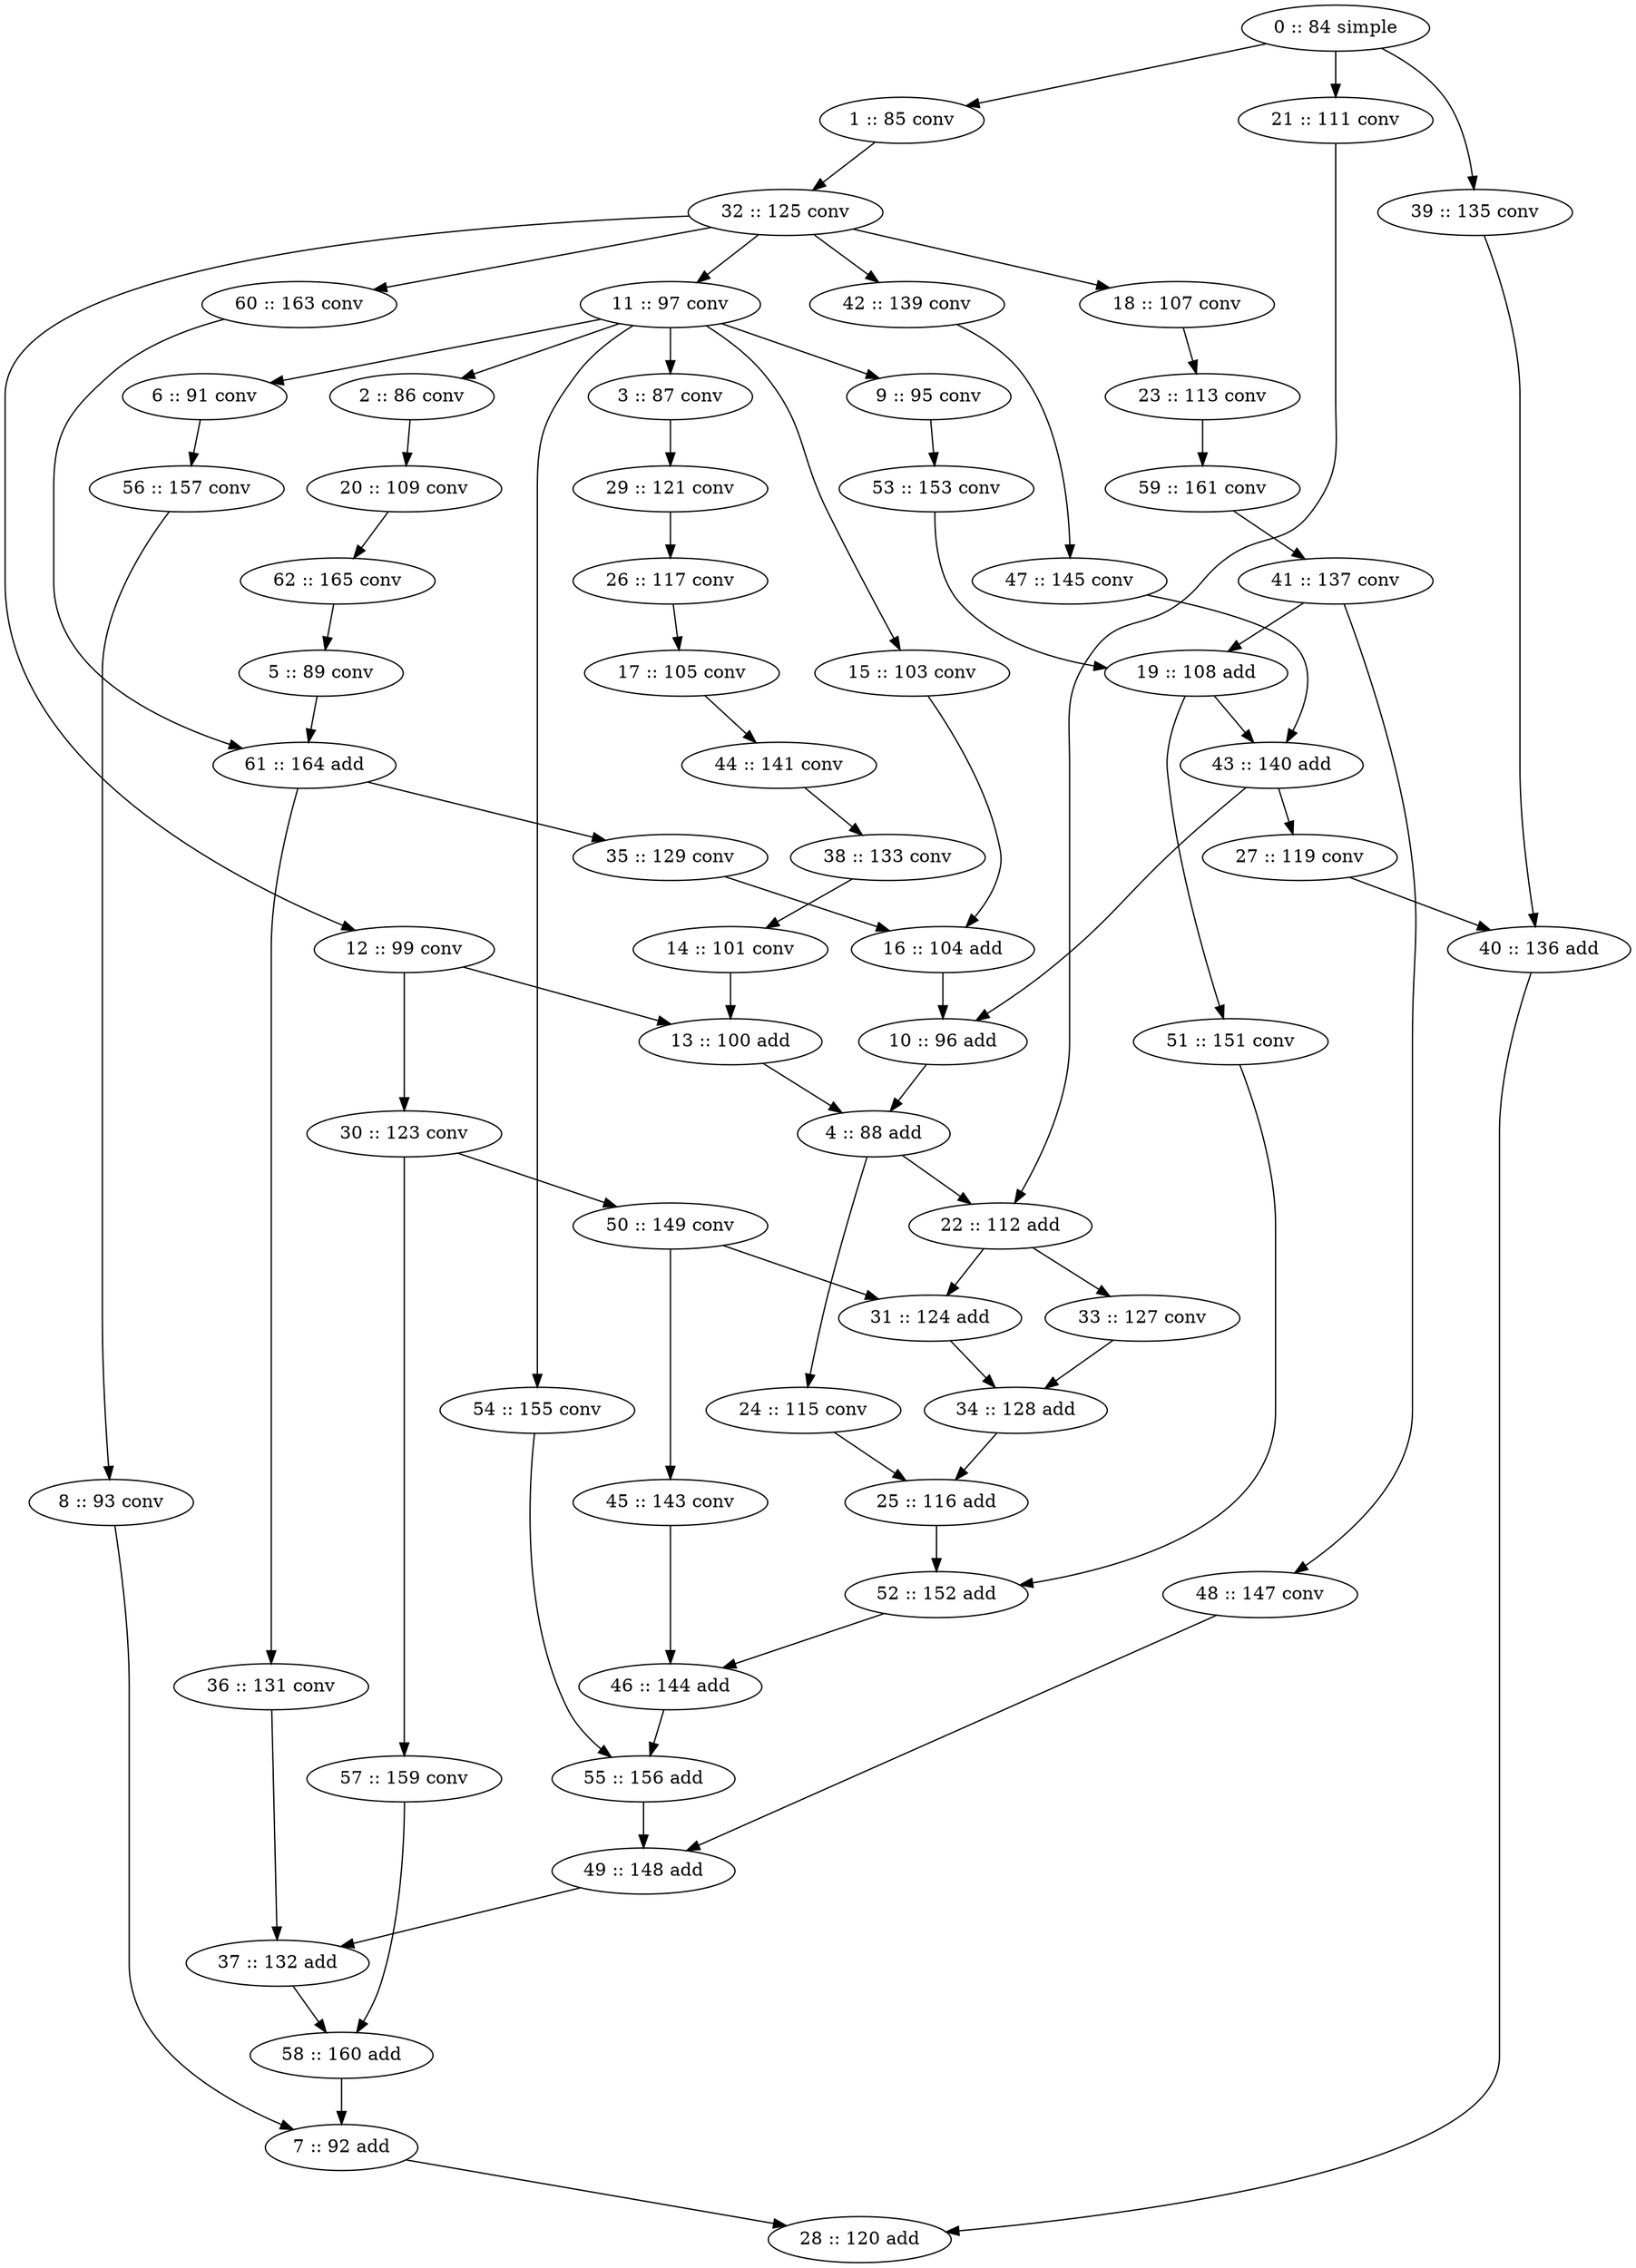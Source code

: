 // ./images/a.gv
digraph "./images/a" {
	0 [label="0 :: 84 simple"]
	1 [label="1 :: 85 conv"]
	2 [label="2 :: 86 conv"]
	3 [label="3 :: 87 conv"]
	4 [label="4 :: 88 add"]
	5 [label="5 :: 89 conv"]
	6 [label="6 :: 91 conv"]
	7 [label="7 :: 92 add"]
	8 [label="8 :: 93 conv"]
	9 [label="9 :: 95 conv"]
	10 [label="10 :: 96 add"]
	11 [label="11 :: 97 conv"]
	12 [label="12 :: 99 conv"]
	13 [label="13 :: 100 add"]
	14 [label="14 :: 101 conv"]
	15 [label="15 :: 103 conv"]
	16 [label="16 :: 104 add"]
	17 [label="17 :: 105 conv"]
	18 [label="18 :: 107 conv"]
	19 [label="19 :: 108 add"]
	20 [label="20 :: 109 conv"]
	21 [label="21 :: 111 conv"]
	22 [label="22 :: 112 add"]
	23 [label="23 :: 113 conv"]
	24 [label="24 :: 115 conv"]
	25 [label="25 :: 116 add"]
	26 [label="26 :: 117 conv"]
	27 [label="27 :: 119 conv"]
	28 [label="28 :: 120 add"]
	29 [label="29 :: 121 conv"]
	30 [label="30 :: 123 conv"]
	31 [label="31 :: 124 add"]
	32 [label="32 :: 125 conv"]
	33 [label="33 :: 127 conv"]
	34 [label="34 :: 128 add"]
	35 [label="35 :: 129 conv"]
	36 [label="36 :: 131 conv"]
	37 [label="37 :: 132 add"]
	38 [label="38 :: 133 conv"]
	39 [label="39 :: 135 conv"]
	40 [label="40 :: 136 add"]
	41 [label="41 :: 137 conv"]
	42 [label="42 :: 139 conv"]
	43 [label="43 :: 140 add"]
	44 [label="44 :: 141 conv"]
	45 [label="45 :: 143 conv"]
	46 [label="46 :: 144 add"]
	47 [label="47 :: 145 conv"]
	48 [label="48 :: 147 conv"]
	49 [label="49 :: 148 add"]
	50 [label="50 :: 149 conv"]
	51 [label="51 :: 151 conv"]
	52 [label="52 :: 152 add"]
	53 [label="53 :: 153 conv"]
	54 [label="54 :: 155 conv"]
	55 [label="55 :: 156 add"]
	56 [label="56 :: 157 conv"]
	57 [label="57 :: 159 conv"]
	58 [label="58 :: 160 add"]
	59 [label="59 :: 161 conv"]
	60 [label="60 :: 163 conv"]
	61 [label="61 :: 164 add"]
	62 [label="62 :: 165 conv"]
	0 -> 1
	0 -> 21
	0 -> 39
	1 -> 32
	2 -> 20
	3 -> 29
	4 -> 22
	4 -> 24
	5 -> 61
	6 -> 56
	7 -> 28
	8 -> 7
	9 -> 53
	10 -> 4
	11 -> 2
	11 -> 3
	11 -> 6
	11 -> 9
	11 -> 15
	11 -> 54
	12 -> 13
	12 -> 30
	13 -> 4
	14 -> 13
	15 -> 16
	16 -> 10
	17 -> 44
	18 -> 23
	19 -> 43
	19 -> 51
	20 -> 62
	21 -> 22
	22 -> 31
	22 -> 33
	23 -> 59
	24 -> 25
	25 -> 52
	26 -> 17
	27 -> 40
	29 -> 26
	30 -> 50
	30 -> 57
	31 -> 34
	32 -> 11
	32 -> 12
	32 -> 18
	32 -> 42
	32 -> 60
	33 -> 34
	34 -> 25
	35 -> 16
	36 -> 37
	37 -> 58
	38 -> 14
	39 -> 40
	40 -> 28
	41 -> 19
	41 -> 48
	42 -> 47
	43 -> 10
	43 -> 27
	44 -> 38
	45 -> 46
	46 -> 55
	47 -> 43
	48 -> 49
	49 -> 37
	50 -> 31
	50 -> 45
	51 -> 52
	52 -> 46
	53 -> 19
	54 -> 55
	55 -> 49
	56 -> 8
	57 -> 58
	58 -> 7
	59 -> 41
	60 -> 61
	61 -> 35
	61 -> 36
	62 -> 5
}
